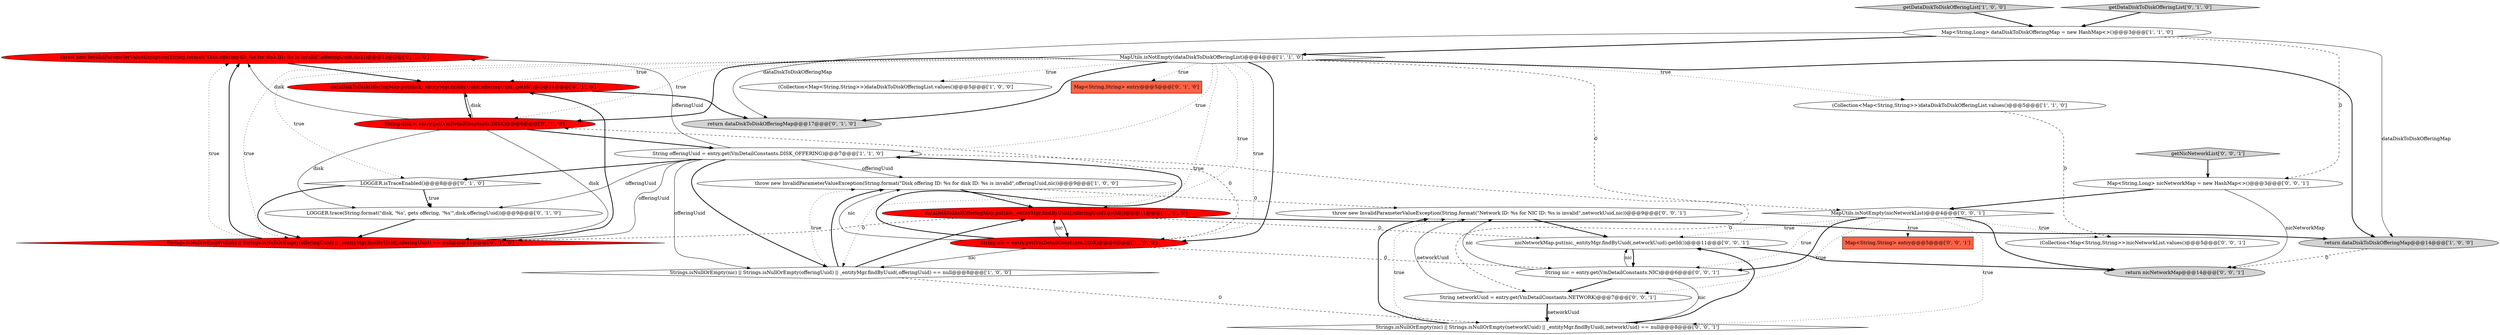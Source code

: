 digraph {
18 [style = filled, label = "throw new InvalidParameterValueException(String.format(\"Disk offering ID: %s for disk ID: %s is invalid\",offeringUuid,disk))@@@12@@@['0', '1', '0']", fillcolor = red, shape = ellipse image = "AAA1AAABBB2BBB"];
28 [style = filled, label = "getNicNetworkList['0', '0', '1']", fillcolor = lightgray, shape = diamond image = "AAA0AAABBB3BBB"];
19 [style = filled, label = "LOGGER.isTraceEnabled()@@@8@@@['0', '1', '0']", fillcolor = white, shape = diamond image = "AAA0AAABBB2BBB"];
25 [style = filled, label = "(Collection<Map<String,String>>)nicNetworkList.values()@@@5@@@['0', '0', '1']", fillcolor = white, shape = ellipse image = "AAA0AAABBB3BBB"];
8 [style = filled, label = "throw new InvalidParameterValueException(String.format(\"Disk offering ID: %s for disk ID: %s is invalid\",offeringUuid,nic))@@@9@@@['1', '0', '0']", fillcolor = white, shape = ellipse image = "AAA0AAABBB1BBB"];
12 [style = filled, label = "dataDiskToDiskOfferingMap.put(disk,_entityMgr.findByUuid(,offeringUuid).getId())@@@14@@@['0', '1', '0']", fillcolor = red, shape = ellipse image = "AAA1AAABBB2BBB"];
0 [style = filled, label = "(Collection<Map<String,String>>)dataDiskToDiskOfferingList.values()@@@5@@@['1', '0', '0']", fillcolor = white, shape = ellipse image = "AAA0AAABBB1BBB"];
10 [style = filled, label = "Strings.isNullOrEmpty(nic) || Strings.isNullOrEmpty(offeringUuid) || _entityMgr.findByUuid(,offeringUuid) == null@@@8@@@['1', '0', '0']", fillcolor = white, shape = diamond image = "AAA0AAABBB1BBB"];
9 [style = filled, label = "getDataDiskToDiskOfferingList['1', '0', '0']", fillcolor = lightgray, shape = diamond image = "AAA0AAABBB1BBB"];
29 [style = filled, label = "throw new InvalidParameterValueException(String.format(\"Network ID: %s for NIC ID: %s is invalid\",networkUuid,nic))@@@9@@@['0', '0', '1']", fillcolor = white, shape = ellipse image = "AAA0AAABBB3BBB"];
23 [style = filled, label = "MapUtils.isNotEmpty(nicNetworkList)@@@4@@@['0', '0', '1']", fillcolor = white, shape = diamond image = "AAA0AAABBB3BBB"];
27 [style = filled, label = "String networkUuid = entry.get(VmDetailConstants.NETWORK)@@@7@@@['0', '0', '1']", fillcolor = white, shape = ellipse image = "AAA0AAABBB3BBB"];
6 [style = filled, label = "MapUtils.isNotEmpty(dataDiskToDiskOfferingList)@@@4@@@['1', '1', '0']", fillcolor = white, shape = diamond image = "AAA0AAABBB1BBB"];
13 [style = filled, label = "getDataDiskToDiskOfferingList['0', '1', '0']", fillcolor = lightgray, shape = diamond image = "AAA0AAABBB2BBB"];
24 [style = filled, label = "Strings.isNullOrEmpty(nic) || Strings.isNullOrEmpty(networkUuid) || _entityMgr.findByUuid(,networkUuid) == null@@@8@@@['0', '0', '1']", fillcolor = white, shape = diamond image = "AAA0AAABBB3BBB"];
30 [style = filled, label = "nicNetworkMap.put(nic,_entityMgr.findByUuid(,networkUuid).getId())@@@11@@@['0', '0', '1']", fillcolor = white, shape = ellipse image = "AAA0AAABBB3BBB"];
3 [style = filled, label = "(Collection<Map<String,String>>)dataDiskToDiskOfferingList.values()@@@5@@@['1', '1', '0']", fillcolor = white, shape = ellipse image = "AAA0AAABBB1BBB"];
15 [style = filled, label = "Strings.isNullOrEmpty(disk) || Strings.isNullOrEmpty(offeringUuid) || _entityMgr.findByUuid(,offeringUuid) == null@@@11@@@['0', '1', '0']", fillcolor = red, shape = diamond image = "AAA1AAABBB2BBB"];
21 [style = filled, label = "Map<String,String> entry@@@5@@@['0', '0', '1']", fillcolor = tomato, shape = box image = "AAA0AAABBB3BBB"];
22 [style = filled, label = "return nicNetworkMap@@@14@@@['0', '0', '1']", fillcolor = lightgray, shape = ellipse image = "AAA0AAABBB3BBB"];
11 [style = filled, label = "Map<String,String> entry@@@5@@@['0', '1', '0']", fillcolor = tomato, shape = box image = "AAA0AAABBB2BBB"];
17 [style = filled, label = "LOGGER.trace(String.format(\"disk, '%s', gets offering, '%s'\",disk,offeringUuid))@@@9@@@['0', '1', '0']", fillcolor = white, shape = ellipse image = "AAA0AAABBB2BBB"];
7 [style = filled, label = "dataDiskToDiskOfferingMap.put(nic,_entityMgr.findByUuid(,offeringUuid).getId())@@@11@@@['1', '0', '0']", fillcolor = red, shape = ellipse image = "AAA1AAABBB1BBB"];
2 [style = filled, label = "String nic = entry.get(VmDetailConstants.DISK)@@@6@@@['1', '0', '0']", fillcolor = red, shape = ellipse image = "AAA1AAABBB1BBB"];
26 [style = filled, label = "String nic = entry.get(VmDetailConstants.NIC)@@@6@@@['0', '0', '1']", fillcolor = white, shape = ellipse image = "AAA0AAABBB3BBB"];
14 [style = filled, label = "String disk = entry.get(VmDetailConstants.DISK)@@@6@@@['0', '1', '0']", fillcolor = red, shape = ellipse image = "AAA1AAABBB2BBB"];
1 [style = filled, label = "String offeringUuid = entry.get(VmDetailConstants.DISK_OFFERING)@@@7@@@['1', '1', '0']", fillcolor = white, shape = ellipse image = "AAA0AAABBB1BBB"];
4 [style = filled, label = "Map<String,Long> dataDiskToDiskOfferingMap = new HashMap<>()@@@3@@@['1', '1', '0']", fillcolor = white, shape = ellipse image = "AAA0AAABBB1BBB"];
5 [style = filled, label = "return dataDiskToDiskOfferingMap@@@14@@@['1', '0', '0']", fillcolor = lightgray, shape = ellipse image = "AAA0AAABBB1BBB"];
16 [style = filled, label = "return dataDiskToDiskOfferingMap@@@17@@@['0', '1', '0']", fillcolor = lightgray, shape = ellipse image = "AAA0AAABBB2BBB"];
20 [style = filled, label = "Map<String,Long> nicNetworkMap = new HashMap<>()@@@3@@@['0', '0', '1']", fillcolor = white, shape = ellipse image = "AAA0AAABBB3BBB"];
10->8 [style = dotted, label="true"];
29->30 [style = bold, label=""];
28->20 [style = bold, label=""];
1->27 [style = dashed, label="0"];
1->17 [style = solid, label="offeringUuid"];
6->1 [style = dotted, label="true"];
26->29 [style = solid, label="nic"];
27->29 [style = solid, label="networkUuid"];
6->19 [style = dotted, label="true"];
24->30 [style = bold, label=""];
23->22 [style = bold, label=""];
2->14 [style = dashed, label="0"];
10->8 [style = bold, label=""];
7->15 [style = dashed, label="0"];
6->0 [style = dotted, label="true"];
6->11 [style = dotted, label="true"];
2->26 [style = dashed, label="0"];
19->15 [style = bold, label=""];
6->3 [style = dotted, label="true"];
10->24 [style = dashed, label="0"];
6->15 [style = dotted, label="true"];
19->17 [style = dotted, label="true"];
15->18 [style = dotted, label="true"];
30->26 [style = bold, label=""];
23->21 [style = dotted, label="true"];
18->12 [style = bold, label=""];
10->7 [style = bold, label=""];
6->2 [style = bold, label=""];
26->27 [style = bold, label=""];
7->5 [style = bold, label=""];
6->14 [style = dotted, label="true"];
20->23 [style = bold, label=""];
7->2 [style = bold, label=""];
12->14 [style = bold, label=""];
17->15 [style = bold, label=""];
23->27 [style = dotted, label="true"];
6->7 [style = dotted, label="true"];
15->12 [style = bold, label=""];
6->12 [style = dotted, label="true"];
1->19 [style = bold, label=""];
23->24 [style = dotted, label="true"];
26->30 [style = solid, label="nic"];
2->1 [style = bold, label=""];
19->17 [style = bold, label=""];
1->8 [style = solid, label="offeringUuid"];
26->24 [style = solid, label="nic"];
6->10 [style = dotted, label="true"];
6->5 [style = bold, label=""];
6->2 [style = dotted, label="true"];
1->15 [style = solid, label="offeringUuid"];
4->20 [style = dashed, label="0"];
4->5 [style = solid, label="dataDiskToDiskOfferingMap"];
2->8 [style = solid, label="nic"];
14->17 [style = solid, label="disk"];
27->24 [style = bold, label=""];
23->25 [style = dotted, label="true"];
8->29 [style = dashed, label="0"];
5->22 [style = dashed, label="0"];
30->22 [style = bold, label=""];
4->6 [style = bold, label=""];
24->29 [style = dotted, label="true"];
9->4 [style = bold, label=""];
23->26 [style = bold, label=""];
14->12 [style = solid, label="disk"];
23->30 [style = dotted, label="true"];
1->10 [style = solid, label="offeringUuid"];
12->16 [style = bold, label=""];
24->29 [style = bold, label=""];
14->15 [style = solid, label="disk"];
15->18 [style = bold, label=""];
14->18 [style = solid, label="disk"];
14->1 [style = bold, label=""];
8->7 [style = bold, label=""];
6->14 [style = bold, label=""];
23->26 [style = dotted, label="true"];
6->16 [style = bold, label=""];
7->30 [style = dashed, label="0"];
2->7 [style = solid, label="nic"];
27->24 [style = solid, label="networkUuid"];
4->16 [style = solid, label="dataDiskToDiskOfferingMap"];
1->10 [style = bold, label=""];
1->18 [style = solid, label="offeringUuid"];
2->10 [style = solid, label="nic"];
6->23 [style = dashed, label="0"];
20->22 [style = solid, label="nicNetworkMap"];
13->4 [style = bold, label=""];
3->25 [style = dashed, label="0"];
}
